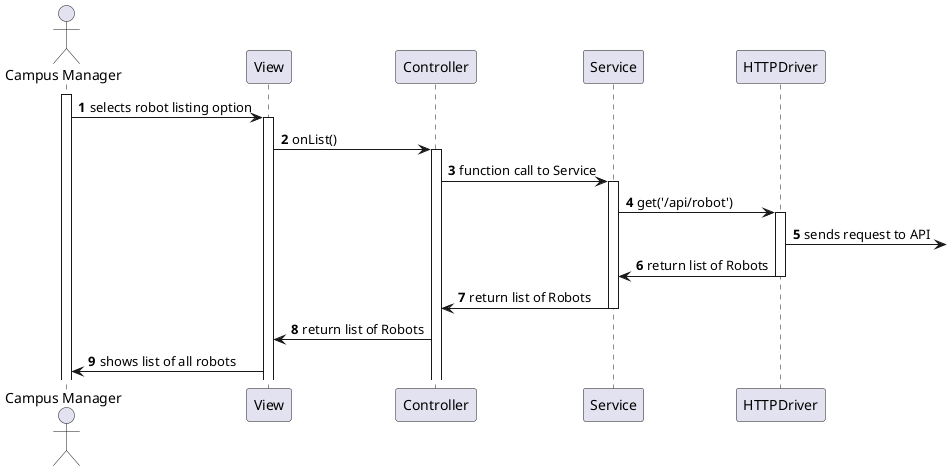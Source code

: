 @startuml
'https://plantuml.com/sequence-diagram

autonumber

actor CM as "Campus Manager"
participant View  as V
participant Controller as C
participant Service as S
participant HTTPDriver as H


activate CM

CM -> V :  selects robot listing option

activate V



V -> C : onList()

activate C

C -> S : function call to Service

activate S


S -> H : get('/api/robot')

activate H

H -> : sends request to API

H -> S: return list of Robots

deactivate H

S -> C : return list of Robots

deactivate S

C -> V : return list of Robots

V -> CM : shows list of all robots
@enduml
